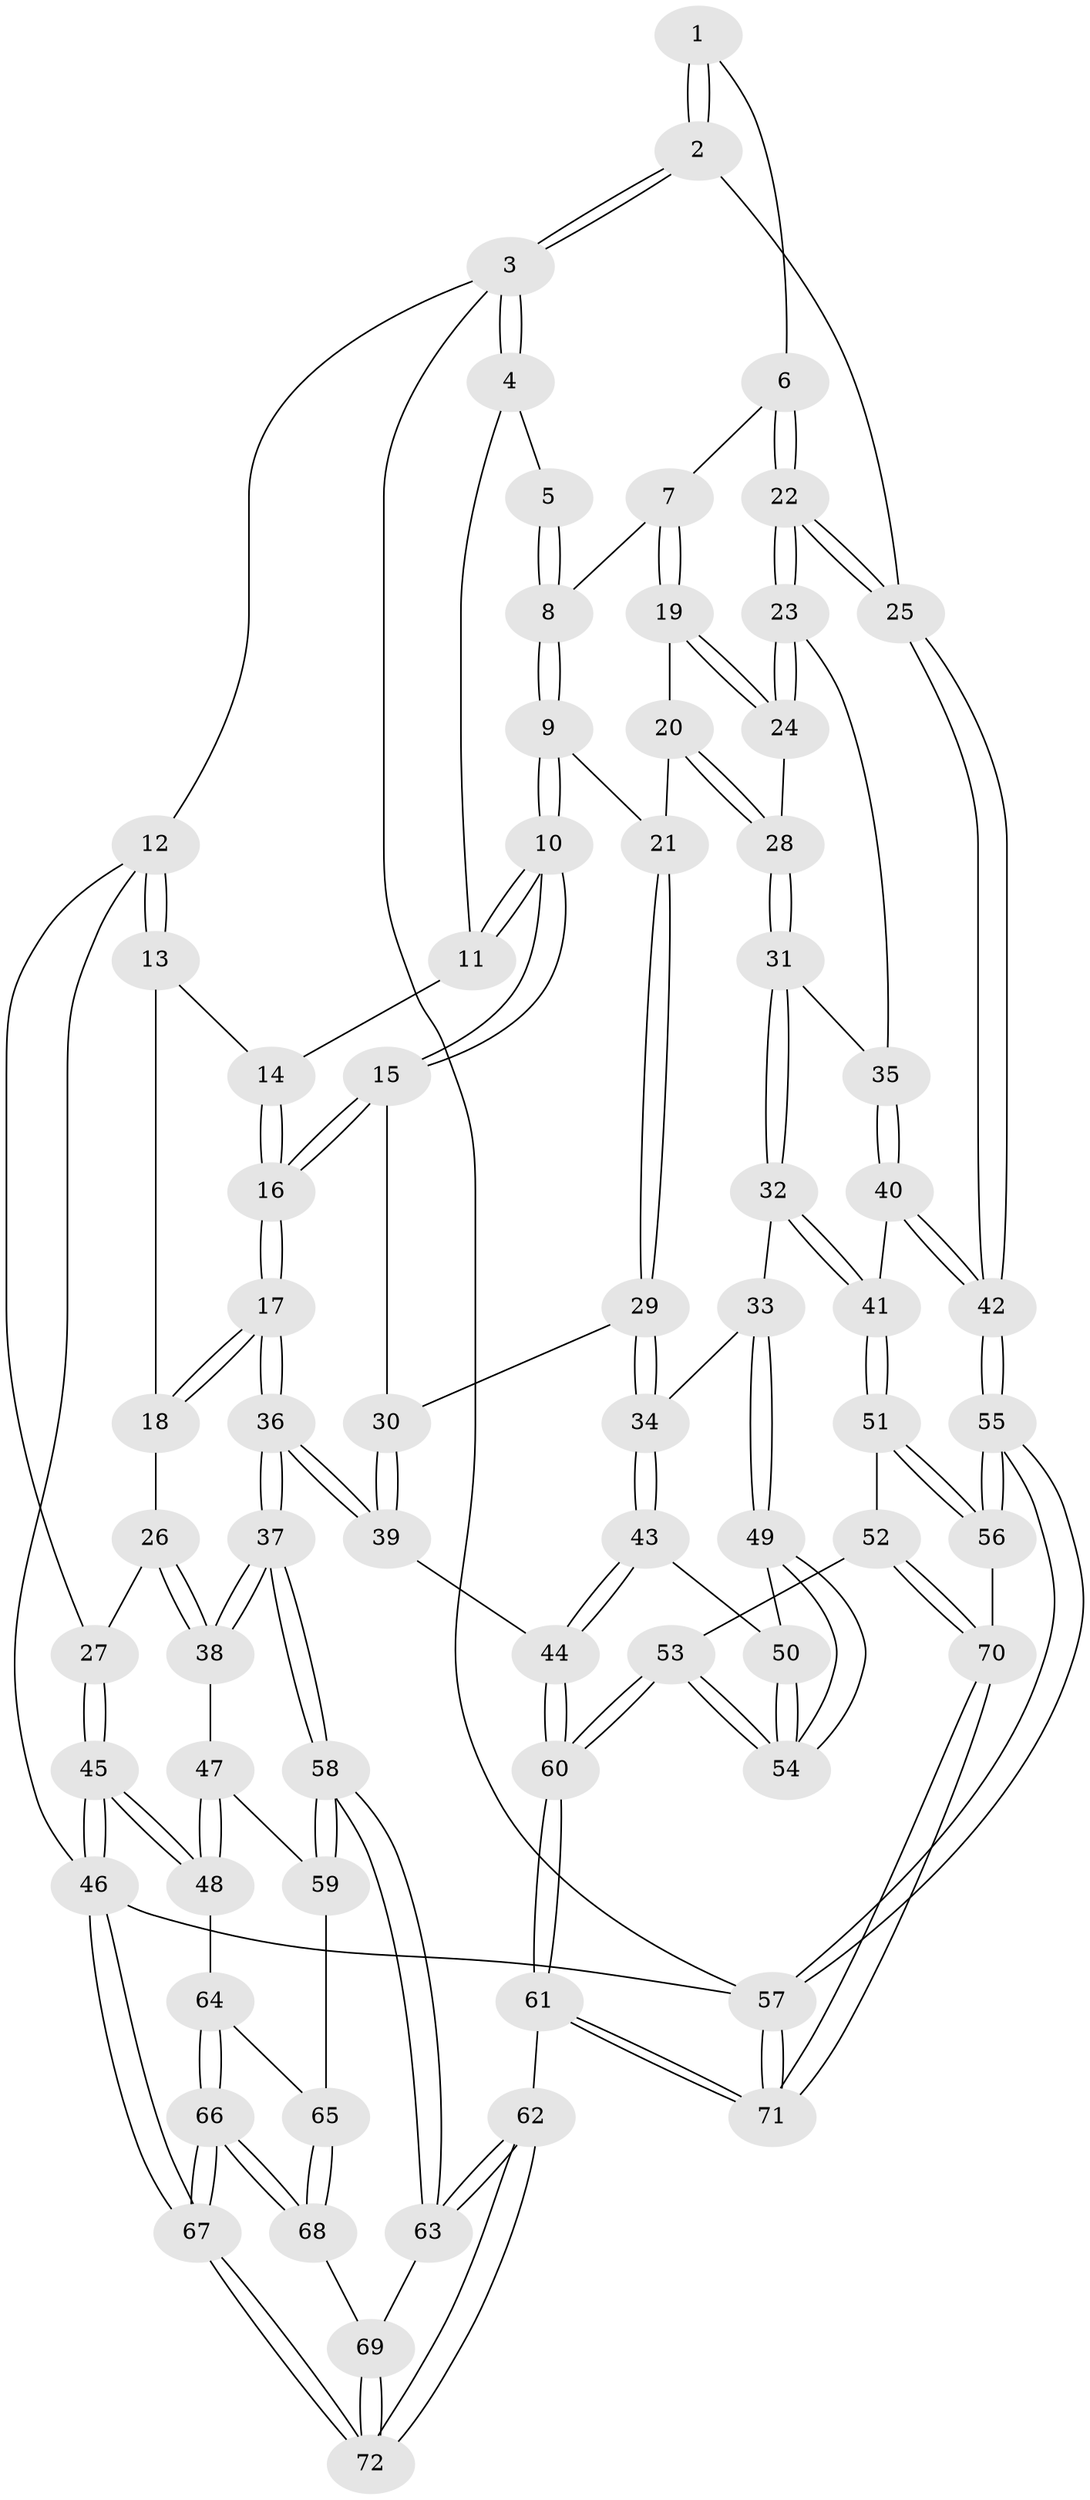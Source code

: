 // Generated by graph-tools (version 1.1) at 2025/51/03/09/25 03:51:09]
// undirected, 72 vertices, 177 edges
graph export_dot {
graph [start="1"]
  node [color=gray90,style=filled];
  1 [pos="+0.8317328866463648+0.19943153095001542"];
  2 [pos="+1+0.0416642096799363"];
  3 [pos="+1+0"];
  4 [pos="+0.6040043151478988+0.03403538605390035"];
  5 [pos="+0.6738437239820703+0.11168707961472996"];
  6 [pos="+0.8729565191566637+0.33987189458997974"];
  7 [pos="+0.7823835404952+0.3590432980520806"];
  8 [pos="+0.7314011259025234+0.3408351611220644"];
  9 [pos="+0.6223648191831627+0.43522906831268127"];
  10 [pos="+0.5522008032721457+0.41930052155806286"];
  11 [pos="+0.5204394008151828+0.05218368015111528"];
  12 [pos="+0+0"];
  13 [pos="+0.08214283890683591+0"];
  14 [pos="+0.31107163594258835+0.01657786419849997"];
  15 [pos="+0.49746225927500043+0.46282137822857194"];
  16 [pos="+0.41235371378328234+0.503301494336053"];
  17 [pos="+0.4073096728123632+0.5082265069085923"];
  18 [pos="+0.2587544903366182+0.4375638380708523"];
  19 [pos="+0.7776031142425401+0.4433707110595384"];
  20 [pos="+0.6590405946731509+0.4562607629173011"];
  21 [pos="+0.6367381656786587+0.44989510914966674"];
  22 [pos="+1+0.4581980751168655"];
  23 [pos="+0.8724434963402319+0.5100977722522789"];
  24 [pos="+0.8280509696217353+0.5093633002482685"];
  25 [pos="+1+0.46949011674446456"];
  26 [pos="+0.12906239814952733+0.5331584939136739"];
  27 [pos="+0+0.3822280026651089"];
  28 [pos="+0.7771907895353534+0.5375514317839558"];
  29 [pos="+0.6692757837894082+0.607453681137804"];
  30 [pos="+0.5998679900787507+0.6023621295721999"];
  31 [pos="+0.7460000549050376+0.5888681015694969"];
  32 [pos="+0.6959040575457528+0.6262226253213361"];
  33 [pos="+0.692495226888926+0.6262275762853967"];
  34 [pos="+0.6814795129543426+0.6189909798786041"];
  35 [pos="+0.829312015661245+0.6326633840235883"];
  36 [pos="+0.3805578010418123+0.6697354995039329"];
  37 [pos="+0.32298495360652674+0.7070526395077369"];
  38 [pos="+0.18475530030817092+0.6612138997456016"];
  39 [pos="+0.46002161938247255+0.7034208383637025"];
  40 [pos="+0.8507687709104715+0.6910252296466611"];
  41 [pos="+0.7835604407414773+0.7153624488862946"];
  42 [pos="+1+0.745565004700572"];
  43 [pos="+0.4976087335620699+0.7279476332281288"];
  44 [pos="+0.4895990440183436+0.7263327160560276"];
  45 [pos="+0+0.7174490649189509"];
  46 [pos="+0+1"];
  47 [pos="+0.11992606248166432+0.7000007324370623"];
  48 [pos="+0+0.7301816891192403"];
  49 [pos="+0.6798765672868218+0.655284900130205"];
  50 [pos="+0.55286179276653+0.7467223246041521"];
  51 [pos="+0.7725570917957608+0.7446752563622813"];
  52 [pos="+0.70790426244955+0.8391024583411095"];
  53 [pos="+0.6831618688180048+0.8427580036705946"];
  54 [pos="+0.6610467671789784+0.8141315674136503"];
  55 [pos="+1+0.8787409501713133"];
  56 [pos="+0.9600373841664566+0.8723319045873007"];
  57 [pos="+1+1"];
  58 [pos="+0.29589866957912525+0.8486406000052428"];
  59 [pos="+0.11970460607253702+0.8455196414203561"];
  60 [pos="+0.5254672241221657+1"];
  61 [pos="+0.49538644672414606+1"];
  62 [pos="+0.43489804200303434+1"];
  63 [pos="+0.30172741543103027+0.8816156827076423"];
  64 [pos="+0+0.7539876551135749"];
  65 [pos="+0.10379873667317104+0.8571415388721056"];
  66 [pos="+0.07096195505717107+0.9479839161726128"];
  67 [pos="+0+1"];
  68 [pos="+0.08010131785723683+0.9405799359299603"];
  69 [pos="+0.12569041940167938+0.9458680520169707"];
  70 [pos="+0.8014544504457813+0.8836619734512525"];
  71 [pos="+0.7279892924842941+1"];
  72 [pos="+0.4079084081719135+1"];
  1 -- 2;
  1 -- 2;
  1 -- 6;
  2 -- 3;
  2 -- 3;
  2 -- 25;
  3 -- 4;
  3 -- 4;
  3 -- 12;
  3 -- 57;
  4 -- 5;
  4 -- 11;
  5 -- 8;
  5 -- 8;
  6 -- 7;
  6 -- 22;
  6 -- 22;
  7 -- 8;
  7 -- 19;
  7 -- 19;
  8 -- 9;
  8 -- 9;
  9 -- 10;
  9 -- 10;
  9 -- 21;
  10 -- 11;
  10 -- 11;
  10 -- 15;
  10 -- 15;
  11 -- 14;
  12 -- 13;
  12 -- 13;
  12 -- 27;
  12 -- 46;
  13 -- 14;
  13 -- 18;
  14 -- 16;
  14 -- 16;
  15 -- 16;
  15 -- 16;
  15 -- 30;
  16 -- 17;
  16 -- 17;
  17 -- 18;
  17 -- 18;
  17 -- 36;
  17 -- 36;
  18 -- 26;
  19 -- 20;
  19 -- 24;
  19 -- 24;
  20 -- 21;
  20 -- 28;
  20 -- 28;
  21 -- 29;
  21 -- 29;
  22 -- 23;
  22 -- 23;
  22 -- 25;
  22 -- 25;
  23 -- 24;
  23 -- 24;
  23 -- 35;
  24 -- 28;
  25 -- 42;
  25 -- 42;
  26 -- 27;
  26 -- 38;
  26 -- 38;
  27 -- 45;
  27 -- 45;
  28 -- 31;
  28 -- 31;
  29 -- 30;
  29 -- 34;
  29 -- 34;
  30 -- 39;
  30 -- 39;
  31 -- 32;
  31 -- 32;
  31 -- 35;
  32 -- 33;
  32 -- 41;
  32 -- 41;
  33 -- 34;
  33 -- 49;
  33 -- 49;
  34 -- 43;
  34 -- 43;
  35 -- 40;
  35 -- 40;
  36 -- 37;
  36 -- 37;
  36 -- 39;
  36 -- 39;
  37 -- 38;
  37 -- 38;
  37 -- 58;
  37 -- 58;
  38 -- 47;
  39 -- 44;
  40 -- 41;
  40 -- 42;
  40 -- 42;
  41 -- 51;
  41 -- 51;
  42 -- 55;
  42 -- 55;
  43 -- 44;
  43 -- 44;
  43 -- 50;
  44 -- 60;
  44 -- 60;
  45 -- 46;
  45 -- 46;
  45 -- 48;
  45 -- 48;
  46 -- 67;
  46 -- 67;
  46 -- 57;
  47 -- 48;
  47 -- 48;
  47 -- 59;
  48 -- 64;
  49 -- 50;
  49 -- 54;
  49 -- 54;
  50 -- 54;
  50 -- 54;
  51 -- 52;
  51 -- 56;
  51 -- 56;
  52 -- 53;
  52 -- 70;
  52 -- 70;
  53 -- 54;
  53 -- 54;
  53 -- 60;
  53 -- 60;
  55 -- 56;
  55 -- 56;
  55 -- 57;
  55 -- 57;
  56 -- 70;
  57 -- 71;
  57 -- 71;
  58 -- 59;
  58 -- 59;
  58 -- 63;
  58 -- 63;
  59 -- 65;
  60 -- 61;
  60 -- 61;
  61 -- 62;
  61 -- 71;
  61 -- 71;
  62 -- 63;
  62 -- 63;
  62 -- 72;
  62 -- 72;
  63 -- 69;
  64 -- 65;
  64 -- 66;
  64 -- 66;
  65 -- 68;
  65 -- 68;
  66 -- 67;
  66 -- 67;
  66 -- 68;
  66 -- 68;
  67 -- 72;
  67 -- 72;
  68 -- 69;
  69 -- 72;
  69 -- 72;
  70 -- 71;
  70 -- 71;
}
